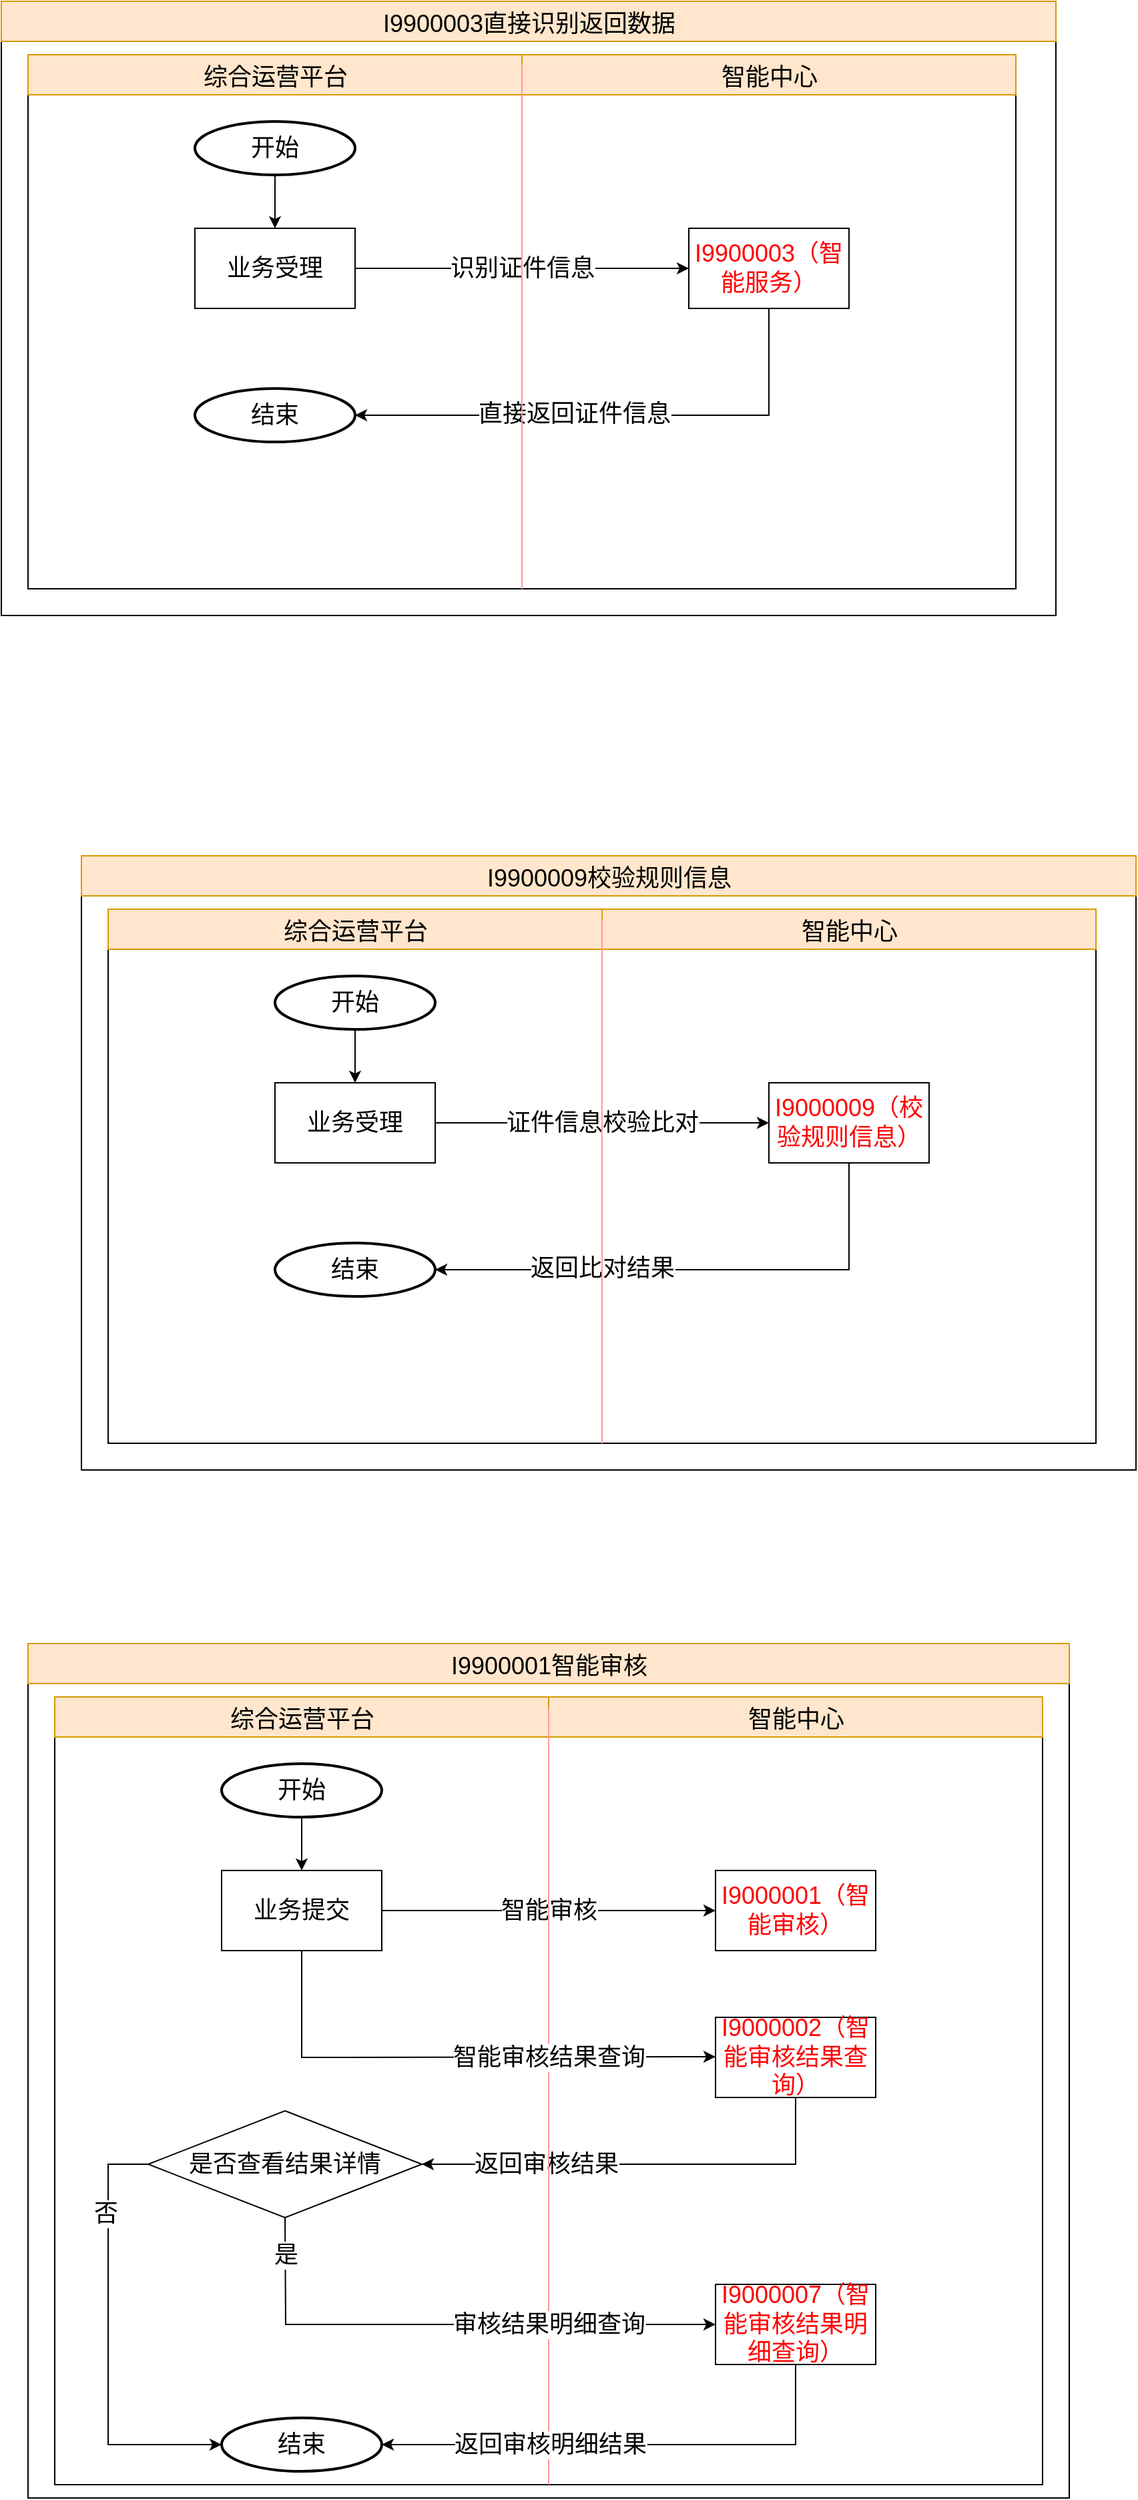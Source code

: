 <mxfile version="14.1.1" type="github">
  <diagram id="uDYtTo3MC-Vrlo2GXwv1" name="第 1 页">
    <mxGraphModel dx="1221" dy="645" grid="1" gridSize="10" guides="1" tooltips="1" connect="1" arrows="1" fold="1" page="1" pageScale="1" pageWidth="850" pageHeight="1100" math="0" shadow="0">
      <root>
        <mxCell id="0" />
        <mxCell id="1" parent="0" />
        <mxCell id="fY21hBZiSp-cvhp-OEF5-34" value="" style="rounded=0;whiteSpace=wrap;html=1;" vertex="1" parent="1">
          <mxGeometry x="120" y="70" width="790" height="460" as="geometry" />
        </mxCell>
        <mxCell id="fY21hBZiSp-cvhp-OEF5-33" value="" style="rounded=0;whiteSpace=wrap;html=1;" vertex="1" parent="1">
          <mxGeometry x="140" y="110" width="740" height="400" as="geometry" />
        </mxCell>
        <mxCell id="fY21hBZiSp-cvhp-OEF5-9" value="&lt;font style=&quot;font-weight: normal ; font-size: 18px&quot;&gt;I9900003直接识别返回数据&lt;/font&gt;" style="text;strokeColor=#d79b00;fillColor=#ffe6cc;html=1;fontSize=24;fontStyle=1;verticalAlign=middle;align=center;" vertex="1" parent="1">
          <mxGeometry x="120" y="70" width="790" height="30" as="geometry" />
        </mxCell>
        <mxCell id="fY21hBZiSp-cvhp-OEF5-12" value="&lt;font style=&quot;font-size: 18px ; font-weight: normal&quot;&gt;综合运营平台&lt;/font&gt;" style="text;strokeColor=#d79b00;html=1;fontSize=24;fontStyle=1;verticalAlign=middle;align=center;fillColor=#ffe6cc;" vertex="1" parent="1">
          <mxGeometry x="140" y="110" width="370" height="30" as="geometry" />
        </mxCell>
        <mxCell id="fY21hBZiSp-cvhp-OEF5-14" value="&lt;font style=&quot;font-size: 18px ; font-weight: normal&quot;&gt;智能中心&lt;/font&gt;" style="text;strokeColor=#d79b00;html=1;fontSize=24;fontStyle=1;verticalAlign=middle;align=center;fillColor=#ffe6cc;" vertex="1" parent="1">
          <mxGeometry x="510" y="110" width="370" height="30" as="geometry" />
        </mxCell>
        <mxCell id="fY21hBZiSp-cvhp-OEF5-15" value="&lt;font style=&quot;font-size: 18px&quot;&gt;开始&lt;/font&gt;" style="strokeWidth=2;html=1;shape=mxgraph.flowchart.start_1;whiteSpace=wrap;" vertex="1" parent="1">
          <mxGeometry x="265" y="160" width="120" height="40" as="geometry" />
        </mxCell>
        <mxCell id="fY21hBZiSp-cvhp-OEF5-17" value="&lt;font color=&quot;#ff0000&quot;&gt;&lt;span style=&quot;font-size: 18px&quot;&gt;I9900003（智能服务&lt;/span&gt;&lt;span style=&quot;font-size: 18px&quot;&gt;）&lt;/span&gt;&lt;/font&gt;" style="rounded=0;whiteSpace=wrap;html=1;" vertex="1" parent="1">
          <mxGeometry x="635" y="240" width="120" height="60" as="geometry" />
        </mxCell>
        <mxCell id="fY21hBZiSp-cvhp-OEF5-22" value="&lt;font style=&quot;font-size: 18px&quot;&gt;业务受理&lt;/font&gt;" style="rounded=0;whiteSpace=wrap;html=1;" vertex="1" parent="1">
          <mxGeometry x="265" y="240" width="120" height="60" as="geometry" />
        </mxCell>
        <mxCell id="fY21hBZiSp-cvhp-OEF5-23" value="" style="endArrow=classic;html=1;strokeColor=#000000;exitX=0.5;exitY=1;exitDx=0;exitDy=0;exitPerimeter=0;" edge="1" parent="1" source="fY21hBZiSp-cvhp-OEF5-15" target="fY21hBZiSp-cvhp-OEF5-22">
          <mxGeometry width="50" height="50" relative="1" as="geometry">
            <mxPoint x="520" y="260" as="sourcePoint" />
            <mxPoint x="570" y="210" as="targetPoint" />
          </mxGeometry>
        </mxCell>
        <mxCell id="fY21hBZiSp-cvhp-OEF5-24" value="" style="endArrow=classic;html=1;strokeColor=#000000;exitX=1;exitY=0.5;exitDx=0;exitDy=0;entryX=0;entryY=0.5;entryDx=0;entryDy=0;" edge="1" parent="1" source="fY21hBZiSp-cvhp-OEF5-22" target="fY21hBZiSp-cvhp-OEF5-17">
          <mxGeometry width="50" height="50" relative="1" as="geometry">
            <mxPoint x="520" y="260" as="sourcePoint" />
            <mxPoint x="570" y="210" as="targetPoint" />
          </mxGeometry>
        </mxCell>
        <mxCell id="fY21hBZiSp-cvhp-OEF5-25" value="&lt;span style=&quot;font-size: 18px&quot;&gt;识别证件信息&lt;/span&gt;" style="edgeLabel;html=1;align=center;verticalAlign=middle;resizable=0;points=[];" vertex="1" connectable="0" parent="fY21hBZiSp-cvhp-OEF5-24">
          <mxGeometry x="-0.384" y="-1" relative="1" as="geometry">
            <mxPoint x="48" y="-1" as="offset" />
          </mxGeometry>
        </mxCell>
        <mxCell id="fY21hBZiSp-cvhp-OEF5-29" value="" style="endArrow=classic;html=1;strokeColor=#000000;entryX=1;entryY=0.5;entryDx=0;entryDy=0;exitX=0.5;exitY=1;exitDx=0;exitDy=0;rounded=0;" edge="1" parent="1" source="fY21hBZiSp-cvhp-OEF5-17">
          <mxGeometry width="50" height="50" relative="1" as="geometry">
            <mxPoint x="520" y="350" as="sourcePoint" />
            <mxPoint x="385" y="380" as="targetPoint" />
            <Array as="points">
              <mxPoint x="695" y="380" />
            </Array>
          </mxGeometry>
        </mxCell>
        <mxCell id="fY21hBZiSp-cvhp-OEF5-31" value="&lt;font style=&quot;font-size: 18px&quot;&gt;直接返回证件信息&lt;/font&gt;" style="edgeLabel;html=1;align=center;verticalAlign=middle;resizable=0;points=[];" vertex="1" connectable="0" parent="fY21hBZiSp-cvhp-OEF5-29">
          <mxGeometry x="0.159" y="-1" relative="1" as="geometry">
            <mxPoint as="offset" />
          </mxGeometry>
        </mxCell>
        <mxCell id="fY21hBZiSp-cvhp-OEF5-32" value="&lt;font style=&quot;font-size: 18px&quot;&gt;结束&lt;/font&gt;" style="strokeWidth=2;html=1;shape=mxgraph.flowchart.start_1;whiteSpace=wrap;" vertex="1" parent="1">
          <mxGeometry x="265" y="360" width="120" height="40" as="geometry" />
        </mxCell>
        <mxCell id="fY21hBZiSp-cvhp-OEF5-35" value="" style="endArrow=none;html=1;entryX=1;entryY=0.25;entryDx=0;entryDy=0;exitX=0.5;exitY=1;exitDx=0;exitDy=0;strokeColor=#FF9999;" edge="1" parent="1" source="fY21hBZiSp-cvhp-OEF5-33" target="fY21hBZiSp-cvhp-OEF5-12">
          <mxGeometry width="50" height="50" relative="1" as="geometry">
            <mxPoint x="520" y="310" as="sourcePoint" />
            <mxPoint x="570" y="260" as="targetPoint" />
          </mxGeometry>
        </mxCell>
        <mxCell id="fY21hBZiSp-cvhp-OEF5-37" value="" style="rounded=0;whiteSpace=wrap;html=1;" vertex="1" parent="1">
          <mxGeometry x="180" y="710" width="790" height="460" as="geometry" />
        </mxCell>
        <mxCell id="fY21hBZiSp-cvhp-OEF5-38" value="" style="rounded=0;whiteSpace=wrap;html=1;" vertex="1" parent="1">
          <mxGeometry x="200" y="750" width="740" height="400" as="geometry" />
        </mxCell>
        <mxCell id="fY21hBZiSp-cvhp-OEF5-39" value="&lt;font style=&quot;font-weight: normal ; font-size: 18px&quot;&gt;I9900009校验规则信息&lt;/font&gt;" style="text;strokeColor=#d79b00;fillColor=#ffe6cc;html=1;fontSize=24;fontStyle=1;verticalAlign=middle;align=center;" vertex="1" parent="1">
          <mxGeometry x="180" y="710" width="790" height="30" as="geometry" />
        </mxCell>
        <mxCell id="fY21hBZiSp-cvhp-OEF5-40" value="&lt;font style=&quot;font-size: 18px ; font-weight: normal&quot;&gt;综合运营平台&lt;/font&gt;" style="text;strokeColor=#d79b00;html=1;fontSize=24;fontStyle=1;verticalAlign=middle;align=center;fillColor=#ffe6cc;" vertex="1" parent="1">
          <mxGeometry x="200" y="750" width="370" height="30" as="geometry" />
        </mxCell>
        <mxCell id="fY21hBZiSp-cvhp-OEF5-41" value="&lt;font style=&quot;font-size: 18px ; font-weight: normal&quot;&gt;智能中心&lt;/font&gt;" style="text;strokeColor=#d79b00;html=1;fontSize=24;fontStyle=1;verticalAlign=middle;align=center;fillColor=#ffe6cc;" vertex="1" parent="1">
          <mxGeometry x="570" y="750" width="370" height="30" as="geometry" />
        </mxCell>
        <mxCell id="fY21hBZiSp-cvhp-OEF5-42" value="&lt;font style=&quot;font-size: 18px&quot;&gt;开始&lt;/font&gt;" style="strokeWidth=2;html=1;shape=mxgraph.flowchart.start_1;whiteSpace=wrap;" vertex="1" parent="1">
          <mxGeometry x="325" y="800" width="120" height="40" as="geometry" />
        </mxCell>
        <mxCell id="fY21hBZiSp-cvhp-OEF5-43" value="&lt;font color=&quot;#ff0000&quot;&gt;&lt;span style=&quot;font-size: 18px&quot;&gt;I9000009（校验规则信息&lt;/span&gt;&lt;span style=&quot;font-size: 18px&quot;&gt;）&lt;/span&gt;&lt;/font&gt;" style="rounded=0;whiteSpace=wrap;html=1;" vertex="1" parent="1">
          <mxGeometry x="695" y="880" width="120" height="60" as="geometry" />
        </mxCell>
        <mxCell id="fY21hBZiSp-cvhp-OEF5-44" value="&lt;font style=&quot;font-size: 18px&quot;&gt;业务受理&lt;/font&gt;" style="rounded=0;whiteSpace=wrap;html=1;" vertex="1" parent="1">
          <mxGeometry x="325" y="880" width="120" height="60" as="geometry" />
        </mxCell>
        <mxCell id="fY21hBZiSp-cvhp-OEF5-45" value="" style="endArrow=classic;html=1;strokeColor=#000000;exitX=0.5;exitY=1;exitDx=0;exitDy=0;exitPerimeter=0;" edge="1" parent="1" source="fY21hBZiSp-cvhp-OEF5-42" target="fY21hBZiSp-cvhp-OEF5-44">
          <mxGeometry width="50" height="50" relative="1" as="geometry">
            <mxPoint x="580" y="900" as="sourcePoint" />
            <mxPoint x="630" y="850" as="targetPoint" />
          </mxGeometry>
        </mxCell>
        <mxCell id="fY21hBZiSp-cvhp-OEF5-46" value="" style="endArrow=classic;html=1;strokeColor=#000000;exitX=1;exitY=0.5;exitDx=0;exitDy=0;entryX=0;entryY=0.5;entryDx=0;entryDy=0;" edge="1" parent="1" source="fY21hBZiSp-cvhp-OEF5-44" target="fY21hBZiSp-cvhp-OEF5-43">
          <mxGeometry width="50" height="50" relative="1" as="geometry">
            <mxPoint x="580" y="900" as="sourcePoint" />
            <mxPoint x="630" y="850" as="targetPoint" />
          </mxGeometry>
        </mxCell>
        <mxCell id="fY21hBZiSp-cvhp-OEF5-47" value="&lt;span style=&quot;font-size: 18px&quot;&gt;证件信息校验比对&lt;/span&gt;" style="edgeLabel;html=1;align=center;verticalAlign=middle;resizable=0;points=[];" vertex="1" connectable="0" parent="fY21hBZiSp-cvhp-OEF5-46">
          <mxGeometry x="-0.384" y="-1" relative="1" as="geometry">
            <mxPoint x="48" y="-1" as="offset" />
          </mxGeometry>
        </mxCell>
        <mxCell id="fY21hBZiSp-cvhp-OEF5-48" value="" style="endArrow=classic;html=1;strokeColor=#000000;entryX=1;entryY=0.5;entryDx=0;entryDy=0;exitX=0.5;exitY=1;exitDx=0;exitDy=0;rounded=0;" edge="1" parent="1" source="fY21hBZiSp-cvhp-OEF5-43">
          <mxGeometry width="50" height="50" relative="1" as="geometry">
            <mxPoint x="580" y="990" as="sourcePoint" />
            <mxPoint x="445" y="1020" as="targetPoint" />
            <Array as="points">
              <mxPoint x="755" y="1020" />
            </Array>
          </mxGeometry>
        </mxCell>
        <mxCell id="fY21hBZiSp-cvhp-OEF5-49" value="&lt;font style=&quot;font-size: 18px&quot;&gt;返回比对结果&lt;/font&gt;" style="edgeLabel;html=1;align=center;verticalAlign=middle;resizable=0;points=[];" vertex="1" connectable="0" parent="fY21hBZiSp-cvhp-OEF5-48">
          <mxGeometry x="0.159" y="-1" relative="1" as="geometry">
            <mxPoint x="-39" as="offset" />
          </mxGeometry>
        </mxCell>
        <mxCell id="fY21hBZiSp-cvhp-OEF5-50" value="&lt;font style=&quot;font-size: 18px&quot;&gt;结束&lt;/font&gt;" style="strokeWidth=2;html=1;shape=mxgraph.flowchart.start_1;whiteSpace=wrap;" vertex="1" parent="1">
          <mxGeometry x="325" y="1000" width="120" height="40" as="geometry" />
        </mxCell>
        <mxCell id="fY21hBZiSp-cvhp-OEF5-51" value="" style="endArrow=none;html=1;entryX=1;entryY=0.25;entryDx=0;entryDy=0;exitX=0.5;exitY=1;exitDx=0;exitDy=0;strokeColor=#FF9999;" edge="1" parent="1" source="fY21hBZiSp-cvhp-OEF5-38" target="fY21hBZiSp-cvhp-OEF5-40">
          <mxGeometry width="50" height="50" relative="1" as="geometry">
            <mxPoint x="580" y="950" as="sourcePoint" />
            <mxPoint x="630" y="900" as="targetPoint" />
          </mxGeometry>
        </mxCell>
        <mxCell id="fY21hBZiSp-cvhp-OEF5-52" value="" style="rounded=0;whiteSpace=wrap;html=1;" vertex="1" parent="1">
          <mxGeometry x="140" y="1300" width="780" height="640" as="geometry" />
        </mxCell>
        <mxCell id="fY21hBZiSp-cvhp-OEF5-53" value="" style="rounded=0;whiteSpace=wrap;html=1;" vertex="1" parent="1">
          <mxGeometry x="160" y="1340" width="740" height="590" as="geometry" />
        </mxCell>
        <mxCell id="fY21hBZiSp-cvhp-OEF5-54" value="&lt;font style=&quot;font-weight: normal ; font-size: 18px&quot;&gt;I9900001智能审核&lt;/font&gt;" style="text;strokeColor=#d79b00;fillColor=#ffe6cc;html=1;fontSize=24;fontStyle=1;verticalAlign=middle;align=center;" vertex="1" parent="1">
          <mxGeometry x="140" y="1300" width="780" height="30" as="geometry" />
        </mxCell>
        <mxCell id="fY21hBZiSp-cvhp-OEF5-55" value="&lt;font style=&quot;font-size: 18px ; font-weight: normal&quot;&gt;综合运营平台&lt;/font&gt;" style="text;strokeColor=#d79b00;html=1;fontSize=24;fontStyle=1;verticalAlign=middle;align=center;fillColor=#ffe6cc;" vertex="1" parent="1">
          <mxGeometry x="160" y="1340" width="370" height="30" as="geometry" />
        </mxCell>
        <mxCell id="fY21hBZiSp-cvhp-OEF5-56" value="&lt;font style=&quot;font-size: 18px ; font-weight: normal&quot;&gt;智能中心&lt;/font&gt;" style="text;strokeColor=#d79b00;html=1;fontSize=24;fontStyle=1;verticalAlign=middle;align=center;fillColor=#ffe6cc;" vertex="1" parent="1">
          <mxGeometry x="530" y="1340" width="370" height="30" as="geometry" />
        </mxCell>
        <mxCell id="fY21hBZiSp-cvhp-OEF5-57" value="&lt;font style=&quot;font-size: 18px&quot;&gt;开始&lt;/font&gt;" style="strokeWidth=2;html=1;shape=mxgraph.flowchart.start_1;whiteSpace=wrap;" vertex="1" parent="1">
          <mxGeometry x="285" y="1390" width="120" height="40" as="geometry" />
        </mxCell>
        <mxCell id="fY21hBZiSp-cvhp-OEF5-58" value="&lt;font color=&quot;#ff0000&quot;&gt;&lt;span style=&quot;font-size: 18px&quot;&gt;I9000001（智能审核&lt;/span&gt;&lt;span style=&quot;font-size: 18px&quot;&gt;）&lt;/span&gt;&lt;/font&gt;" style="rounded=0;whiteSpace=wrap;html=1;" vertex="1" parent="1">
          <mxGeometry x="655" y="1470" width="120" height="60" as="geometry" />
        </mxCell>
        <mxCell id="fY21hBZiSp-cvhp-OEF5-59" value="&lt;font style=&quot;font-size: 18px&quot;&gt;业务提交&lt;/font&gt;" style="rounded=0;whiteSpace=wrap;html=1;" vertex="1" parent="1">
          <mxGeometry x="285" y="1470" width="120" height="60" as="geometry" />
        </mxCell>
        <mxCell id="fY21hBZiSp-cvhp-OEF5-60" value="" style="endArrow=classic;html=1;strokeColor=#000000;exitX=0.5;exitY=1;exitDx=0;exitDy=0;exitPerimeter=0;" edge="1" parent="1" source="fY21hBZiSp-cvhp-OEF5-57" target="fY21hBZiSp-cvhp-OEF5-59">
          <mxGeometry width="50" height="50" relative="1" as="geometry">
            <mxPoint x="540" y="1490" as="sourcePoint" />
            <mxPoint x="590" y="1440" as="targetPoint" />
          </mxGeometry>
        </mxCell>
        <mxCell id="fY21hBZiSp-cvhp-OEF5-61" value="" style="endArrow=classic;html=1;strokeColor=#000000;exitX=1;exitY=0.5;exitDx=0;exitDy=0;entryX=0;entryY=0.5;entryDx=0;entryDy=0;" edge="1" parent="1" source="fY21hBZiSp-cvhp-OEF5-59" target="fY21hBZiSp-cvhp-OEF5-58">
          <mxGeometry width="50" height="50" relative="1" as="geometry">
            <mxPoint x="540" y="1490" as="sourcePoint" />
            <mxPoint x="590" y="1440" as="targetPoint" />
          </mxGeometry>
        </mxCell>
        <mxCell id="fY21hBZiSp-cvhp-OEF5-62" value="&lt;span style=&quot;font-size: 18px&quot;&gt;智能审核&lt;/span&gt;" style="edgeLabel;html=1;align=center;verticalAlign=middle;resizable=0;points=[];" vertex="1" connectable="0" parent="fY21hBZiSp-cvhp-OEF5-61">
          <mxGeometry x="-0.384" y="-1" relative="1" as="geometry">
            <mxPoint x="48" y="-1" as="offset" />
          </mxGeometry>
        </mxCell>
        <mxCell id="fY21hBZiSp-cvhp-OEF5-63" value="" style="endArrow=classic;html=1;strokeColor=#000000;exitX=0.5;exitY=1;exitDx=0;exitDy=0;rounded=0;entryX=1;entryY=0.5;entryDx=0;entryDy=0;" edge="1" parent="1" source="fY21hBZiSp-cvhp-OEF5-79" target="fY21hBZiSp-cvhp-OEF5-69">
          <mxGeometry width="50" height="50" relative="1" as="geometry">
            <mxPoint x="540" y="1580" as="sourcePoint" />
            <mxPoint x="430" y="1610" as="targetPoint" />
            <Array as="points">
              <mxPoint x="715" y="1690" />
            </Array>
          </mxGeometry>
        </mxCell>
        <mxCell id="fY21hBZiSp-cvhp-OEF5-68" value="&lt;font style=&quot;font-size: 18px&quot;&gt;返回审核结果&lt;/font&gt;" style="edgeLabel;html=1;align=center;verticalAlign=middle;resizable=0;points=[];" vertex="1" connectable="0" parent="fY21hBZiSp-cvhp-OEF5-63">
          <mxGeometry x="-0.072" y="-2" relative="1" as="geometry">
            <mxPoint x="-84" y="2" as="offset" />
          </mxGeometry>
        </mxCell>
        <mxCell id="fY21hBZiSp-cvhp-OEF5-65" value="&lt;font style=&quot;font-size: 18px&quot;&gt;结束&lt;/font&gt;" style="strokeWidth=2;html=1;shape=mxgraph.flowchart.start_1;whiteSpace=wrap;" vertex="1" parent="1">
          <mxGeometry x="285" y="1880" width="120" height="40" as="geometry" />
        </mxCell>
        <mxCell id="fY21hBZiSp-cvhp-OEF5-66" value="" style="endArrow=none;html=1;entryX=1;entryY=0.25;entryDx=0;entryDy=0;exitX=0.5;exitY=1;exitDx=0;exitDy=0;strokeColor=#FF9999;" edge="1" parent="1" source="fY21hBZiSp-cvhp-OEF5-53" target="fY21hBZiSp-cvhp-OEF5-55">
          <mxGeometry width="50" height="50" relative="1" as="geometry">
            <mxPoint x="540" y="1540" as="sourcePoint" />
            <mxPoint x="590" y="1490" as="targetPoint" />
          </mxGeometry>
        </mxCell>
        <mxCell id="fY21hBZiSp-cvhp-OEF5-69" value="&lt;font style=&quot;font-size: 18px&quot;&gt;是否查看结果详情&lt;/font&gt;" style="rhombus;whiteSpace=wrap;html=1;" vertex="1" parent="1">
          <mxGeometry x="230" y="1650" width="205" height="80" as="geometry" />
        </mxCell>
        <mxCell id="fY21hBZiSp-cvhp-OEF5-71" value="" style="edgeStyle=elbowEdgeStyle;elbow=vertical;endArrow=classic;html=1;exitX=0;exitY=0.5;exitDx=0;exitDy=0;entryX=0;entryY=0.5;entryDx=0;entryDy=0;entryPerimeter=0;rounded=0;" edge="1" parent="1" source="fY21hBZiSp-cvhp-OEF5-69" target="fY21hBZiSp-cvhp-OEF5-65">
          <mxGeometry width="50" height="50" relative="1" as="geometry">
            <mxPoint x="550" y="1730" as="sourcePoint" />
            <mxPoint x="600" y="1680" as="targetPoint" />
            <Array as="points">
              <mxPoint x="200" y="1753" />
            </Array>
          </mxGeometry>
        </mxCell>
        <mxCell id="fY21hBZiSp-cvhp-OEF5-72" value="&lt;font style=&quot;font-size: 18px&quot;&gt;否&lt;/font&gt;" style="edgeLabel;html=1;align=center;verticalAlign=middle;resizable=0;points=[];" vertex="1" connectable="0" parent="fY21hBZiSp-cvhp-OEF5-71">
          <mxGeometry x="-0.589" y="-2" relative="1" as="geometry">
            <mxPoint as="offset" />
          </mxGeometry>
        </mxCell>
        <mxCell id="fY21hBZiSp-cvhp-OEF5-73" value="&lt;font color=&quot;#ff0000&quot;&gt;&lt;span style=&quot;font-size: 18px&quot;&gt;I9000007（智能审核结果明细查询&lt;/span&gt;&lt;span style=&quot;font-size: 18px&quot;&gt;）&lt;/span&gt;&lt;/font&gt;" style="rounded=0;whiteSpace=wrap;html=1;" vertex="1" parent="1">
          <mxGeometry x="655" y="1780" width="120" height="60" as="geometry" />
        </mxCell>
        <mxCell id="fY21hBZiSp-cvhp-OEF5-75" value="" style="endArrow=classic;html=1;strokeColor=#000000;exitX=0.5;exitY=1;exitDx=0;exitDy=0;entryX=0;entryY=0.5;entryDx=0;entryDy=0;rounded=0;" edge="1" parent="1" source="fY21hBZiSp-cvhp-OEF5-69" target="fY21hBZiSp-cvhp-OEF5-73">
          <mxGeometry width="50" height="50" relative="1" as="geometry">
            <mxPoint x="405" y="1719.5" as="sourcePoint" />
            <mxPoint x="655" y="1719.5" as="targetPoint" />
            <Array as="points">
              <mxPoint x="333" y="1810" />
            </Array>
          </mxGeometry>
        </mxCell>
        <mxCell id="fY21hBZiSp-cvhp-OEF5-76" value="&lt;span style=&quot;font-size: 18px&quot;&gt;审核结果明细查询&lt;/span&gt;" style="edgeLabel;html=1;align=center;verticalAlign=middle;resizable=0;points=[];" vertex="1" connectable="0" parent="fY21hBZiSp-cvhp-OEF5-75">
          <mxGeometry x="-0.384" y="-1" relative="1" as="geometry">
            <mxPoint x="153" y="-0.91" as="offset" />
          </mxGeometry>
        </mxCell>
        <mxCell id="fY21hBZiSp-cvhp-OEF5-84" value="是" style="edgeLabel;html=1;align=center;verticalAlign=middle;resizable=0;points=[];fontSize=18;" vertex="1" connectable="0" parent="fY21hBZiSp-cvhp-OEF5-75">
          <mxGeometry x="-0.863" relative="1" as="geometry">
            <mxPoint as="offset" />
          </mxGeometry>
        </mxCell>
        <mxCell id="fY21hBZiSp-cvhp-OEF5-79" value="&lt;font color=&quot;#ff0000&quot;&gt;&lt;span style=&quot;font-size: 18px&quot;&gt;I9000002（智能审核结果查询&lt;/span&gt;&lt;span style=&quot;font-size: 18px&quot;&gt;）&lt;/span&gt;&lt;/font&gt;" style="rounded=0;whiteSpace=wrap;html=1;" vertex="1" parent="1">
          <mxGeometry x="655" y="1580" width="120" height="60" as="geometry" />
        </mxCell>
        <mxCell id="fY21hBZiSp-cvhp-OEF5-82" value="" style="endArrow=classic;html=1;strokeColor=#000000;exitX=0.5;exitY=1;exitDx=0;exitDy=0;entryX=0;entryY=0.5;entryDx=0;entryDy=0;rounded=0;" edge="1" parent="1" source="fY21hBZiSp-cvhp-OEF5-59">
          <mxGeometry width="50" height="50" relative="1" as="geometry">
            <mxPoint x="405" y="1609.5" as="sourcePoint" />
            <mxPoint x="655" y="1609.5" as="targetPoint" />
            <Array as="points">
              <mxPoint x="345" y="1610" />
            </Array>
          </mxGeometry>
        </mxCell>
        <mxCell id="fY21hBZiSp-cvhp-OEF5-83" value="&lt;span style=&quot;font-size: 18px&quot;&gt;智能审核结果查询&lt;/span&gt;" style="edgeLabel;html=1;align=center;verticalAlign=middle;resizable=0;points=[];" vertex="1" connectable="0" parent="fY21hBZiSp-cvhp-OEF5-82">
          <mxGeometry x="-0.384" y="-1" relative="1" as="geometry">
            <mxPoint x="145" y="-0.94" as="offset" />
          </mxGeometry>
        </mxCell>
        <mxCell id="fY21hBZiSp-cvhp-OEF5-85" value="" style="endArrow=classic;html=1;strokeColor=#000000;exitX=0.5;exitY=1;exitDx=0;exitDy=0;rounded=0;entryX=1;entryY=0.5;entryDx=0;entryDy=0;entryPerimeter=0;" edge="1" parent="1" source="fY21hBZiSp-cvhp-OEF5-73" target="fY21hBZiSp-cvhp-OEF5-65">
          <mxGeometry width="50" height="50" relative="1" as="geometry">
            <mxPoint x="715" y="1850" as="sourcePoint" />
            <mxPoint x="435" y="1900" as="targetPoint" />
            <Array as="points">
              <mxPoint x="715" y="1900" />
            </Array>
          </mxGeometry>
        </mxCell>
        <mxCell id="fY21hBZiSp-cvhp-OEF5-86" value="&lt;font style=&quot;font-size: 18px&quot;&gt;返回审核明细结果&lt;/font&gt;" style="edgeLabel;html=1;align=center;verticalAlign=middle;resizable=0;points=[];" vertex="1" connectable="0" parent="fY21hBZiSp-cvhp-OEF5-85">
          <mxGeometry x="-0.072" y="-2" relative="1" as="geometry">
            <mxPoint x="-73" y="2" as="offset" />
          </mxGeometry>
        </mxCell>
      </root>
    </mxGraphModel>
  </diagram>
</mxfile>
